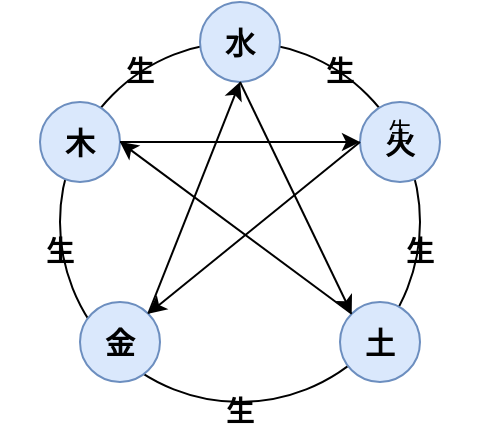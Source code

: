 <mxfile version="24.3.1" type="github">
  <diagram name="第 1 页" id="XPfG3ImSLs2NGyLwPtg8">
    <mxGraphModel dx="1114" dy="592" grid="1" gridSize="10" guides="1" tooltips="1" connect="1" arrows="1" fold="1" page="1" pageScale="1" pageWidth="827" pageHeight="1169" math="0" shadow="0">
      <root>
        <mxCell id="0" />
        <mxCell id="1" parent="0" />
        <mxCell id="sqsLwtyC1Nj7BQoVnkVW-17" value="" style="ellipse;whiteSpace=wrap;html=1;aspect=fixed;" vertex="1" parent="1">
          <mxGeometry x="280" y="160" width="180" height="180" as="geometry" />
        </mxCell>
        <mxCell id="sqsLwtyC1Nj7BQoVnkVW-3" value="火" style="ellipse;whiteSpace=wrap;html=1;aspect=fixed;fontSize=15;fillColor=#dae8fc;strokeColor=#6c8ebf;fontStyle=1" vertex="1" parent="1">
          <mxGeometry x="430" y="190" width="40" height="40" as="geometry" />
        </mxCell>
        <mxCell id="sqsLwtyC1Nj7BQoVnkVW-4" value="木" style="ellipse;whiteSpace=wrap;html=1;aspect=fixed;fontSize=15;fillColor=#dae8fc;strokeColor=#6c8ebf;fontStyle=1" vertex="1" parent="1">
          <mxGeometry x="270" y="190" width="40" height="40" as="geometry" />
        </mxCell>
        <mxCell id="sqsLwtyC1Nj7BQoVnkVW-5" value="水" style="ellipse;whiteSpace=wrap;html=1;aspect=fixed;fontSize=15;fillColor=#dae8fc;strokeColor=#6c8ebf;fontStyle=1" vertex="1" parent="1">
          <mxGeometry x="350" y="140" width="40" height="40" as="geometry" />
        </mxCell>
        <mxCell id="sqsLwtyC1Nj7BQoVnkVW-6" value="金" style="ellipse;whiteSpace=wrap;html=1;aspect=fixed;fontSize=15;fillColor=#dae8fc;strokeColor=#6c8ebf;fontStyle=1" vertex="1" parent="1">
          <mxGeometry x="290" y="290" width="40" height="40" as="geometry" />
        </mxCell>
        <mxCell id="sqsLwtyC1Nj7BQoVnkVW-12" value="土" style="ellipse;whiteSpace=wrap;html=1;aspect=fixed;fontSize=15;fillColor=#dae8fc;strokeColor=#6c8ebf;fontStyle=1" vertex="1" parent="1">
          <mxGeometry x="420" y="290" width="40" height="40" as="geometry" />
        </mxCell>
        <mxCell id="sqsLwtyC1Nj7BQoVnkVW-18" value="" style="endArrow=classic;html=1;rounded=0;entryX=0.5;entryY=1;entryDx=0;entryDy=0;exitX=1;exitY=0;exitDx=0;exitDy=0;" edge="1" parent="1" source="sqsLwtyC1Nj7BQoVnkVW-6" target="sqsLwtyC1Nj7BQoVnkVW-5">
          <mxGeometry width="50" height="50" relative="1" as="geometry">
            <mxPoint x="150" y="450" as="sourcePoint" />
            <mxPoint x="200" y="400" as="targetPoint" />
          </mxGeometry>
        </mxCell>
        <mxCell id="sqsLwtyC1Nj7BQoVnkVW-20" value="" style="endArrow=classic;html=1;rounded=0;entryX=0;entryY=0;entryDx=0;entryDy=0;exitX=0.5;exitY=1;exitDx=0;exitDy=0;" edge="1" parent="1" source="sqsLwtyC1Nj7BQoVnkVW-5" target="sqsLwtyC1Nj7BQoVnkVW-12">
          <mxGeometry width="50" height="50" relative="1" as="geometry">
            <mxPoint x="370" y="180" as="sourcePoint" />
            <mxPoint x="440" y="280" as="targetPoint" />
          </mxGeometry>
        </mxCell>
        <mxCell id="sqsLwtyC1Nj7BQoVnkVW-21" value="" style="endArrow=classic;html=1;rounded=0;exitX=1;exitY=0.5;exitDx=0;exitDy=0;entryX=0;entryY=0.5;entryDx=0;entryDy=0;" edge="1" parent="1" source="sqsLwtyC1Nj7BQoVnkVW-4" target="sqsLwtyC1Nj7BQoVnkVW-3">
          <mxGeometry width="50" height="50" relative="1" as="geometry">
            <mxPoint x="390" y="330" as="sourcePoint" />
            <mxPoint x="440" y="280" as="targetPoint" />
          </mxGeometry>
        </mxCell>
        <mxCell id="sqsLwtyC1Nj7BQoVnkVW-22" value="" style="endArrow=classic;html=1;rounded=0;exitX=0;exitY=0.5;exitDx=0;exitDy=0;entryX=1;entryY=0;entryDx=0;entryDy=0;" edge="1" parent="1" source="sqsLwtyC1Nj7BQoVnkVW-3" target="sqsLwtyC1Nj7BQoVnkVW-6">
          <mxGeometry width="50" height="50" relative="1" as="geometry">
            <mxPoint x="390" y="330" as="sourcePoint" />
            <mxPoint x="440" y="280" as="targetPoint" />
          </mxGeometry>
        </mxCell>
        <mxCell id="sqsLwtyC1Nj7BQoVnkVW-23" value="" style="endArrow=classic;html=1;rounded=0;entryX=1;entryY=0.5;entryDx=0;entryDy=0;exitX=0;exitY=0;exitDx=0;exitDy=0;" edge="1" parent="1" source="sqsLwtyC1Nj7BQoVnkVW-12" target="sqsLwtyC1Nj7BQoVnkVW-4">
          <mxGeometry width="50" height="50" relative="1" as="geometry">
            <mxPoint x="390" y="330" as="sourcePoint" />
            <mxPoint x="440" y="280" as="targetPoint" />
          </mxGeometry>
        </mxCell>
        <mxCell id="sqsLwtyC1Nj7BQoVnkVW-24" value="生" style="text;html=1;align=center;verticalAlign=middle;whiteSpace=wrap;rounded=0;fontStyle=1;fontSize=14;" vertex="1" parent="1">
          <mxGeometry x="390" y="160" width="60" height="30" as="geometry" />
        </mxCell>
        <mxCell id="sqsLwtyC1Nj7BQoVnkVW-25" value="生" style="text;html=1;align=center;verticalAlign=middle;whiteSpace=wrap;rounded=0;fontStyle=1;fontSize=14;" vertex="1" parent="1">
          <mxGeometry x="250" y="250" width="60" height="30" as="geometry" />
        </mxCell>
        <mxCell id="sqsLwtyC1Nj7BQoVnkVW-26" value="生" style="text;html=1;align=center;verticalAlign=middle;whiteSpace=wrap;rounded=0;fontStyle=1;fontSize=14;" vertex="1" parent="1">
          <mxGeometry x="430" y="250" width="60" height="30" as="geometry" />
        </mxCell>
        <mxCell id="sqsLwtyC1Nj7BQoVnkVW-27" value="生" style="text;html=1;align=center;verticalAlign=middle;whiteSpace=wrap;rounded=0;" vertex="1" parent="1">
          <mxGeometry x="420" y="190" width="60" height="30" as="geometry" />
        </mxCell>
        <mxCell id="sqsLwtyC1Nj7BQoVnkVW-28" value="生" style="text;html=1;align=center;verticalAlign=middle;whiteSpace=wrap;rounded=0;fontSize=14;fontStyle=1" vertex="1" parent="1">
          <mxGeometry x="290" y="160" width="60" height="30" as="geometry" />
        </mxCell>
        <mxCell id="sqsLwtyC1Nj7BQoVnkVW-29" value="生" style="text;html=1;align=center;verticalAlign=middle;whiteSpace=wrap;rounded=0;fontStyle=1;fontSize=14;" vertex="1" parent="1">
          <mxGeometry x="340" y="330" width="60" height="30" as="geometry" />
        </mxCell>
      </root>
    </mxGraphModel>
  </diagram>
</mxfile>
